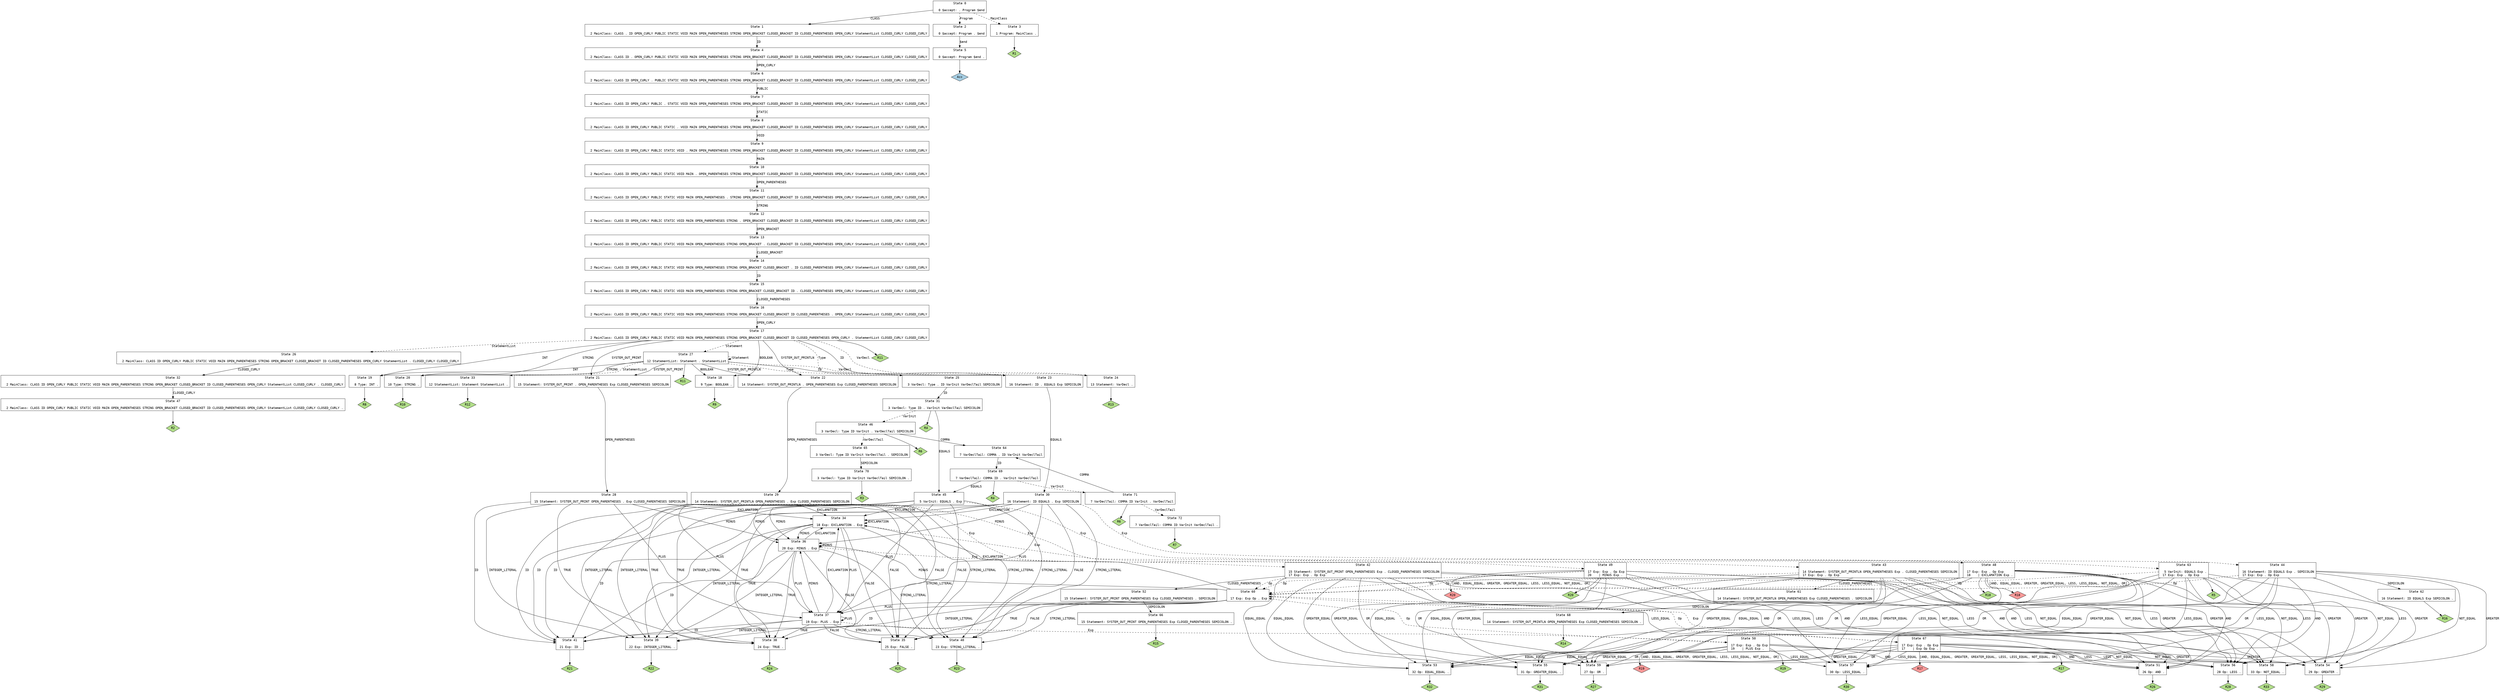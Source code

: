// Generated by GNU Bison 3.0.4.
// Report bugs to <bug-bison@gnu.org>.
// Home page: <http://www.gnu.org/software/bison/>.

digraph "parser.y"
{
  node [fontname = courier, shape = box, colorscheme = paired6]
  edge [fontname = courier]

  0 [label="State 0\n\l  0 $accept: . Program $end\l"]
  0 -> 1 [style=solid label="CLASS"]
  0 -> 2 [style=dashed label="Program"]
  0 -> 3 [style=dashed label="MainClass"]
  1 [label="State 1\n\l  2 MainClass: CLASS . ID OPEN_CURLY PUBLIC STATIC VOID MAIN OPEN_PARENTHESES STRING OPEN_BRACKET CLOSED_BRACKET ID CLOSED_PARENTHESES OPEN_CURLY StatementList CLOSED_CURLY CLOSED_CURLY\l"]
  1 -> 4 [style=solid label="ID"]
  2 [label="State 2\n\l  0 $accept: Program . $end\l"]
  2 -> 5 [style=solid label="$end"]
  3 [label="State 3\n\l  1 Program: MainClass .\l"]
  3 -> "3R1" [style=solid]
 "3R1" [label="R1", fillcolor=3, shape=diamond, style=filled]
  4 [label="State 4\n\l  2 MainClass: CLASS ID . OPEN_CURLY PUBLIC STATIC VOID MAIN OPEN_PARENTHESES STRING OPEN_BRACKET CLOSED_BRACKET ID CLOSED_PARENTHESES OPEN_CURLY StatementList CLOSED_CURLY CLOSED_CURLY\l"]
  4 -> 6 [style=solid label="OPEN_CURLY"]
  5 [label="State 5\n\l  0 $accept: Program $end .\l"]
  5 -> "5R0" [style=solid]
 "5R0" [label="Acc", fillcolor=1, shape=diamond, style=filled]
  6 [label="State 6\n\l  2 MainClass: CLASS ID OPEN_CURLY . PUBLIC STATIC VOID MAIN OPEN_PARENTHESES STRING OPEN_BRACKET CLOSED_BRACKET ID CLOSED_PARENTHESES OPEN_CURLY StatementList CLOSED_CURLY CLOSED_CURLY\l"]
  6 -> 7 [style=solid label="PUBLIC"]
  7 [label="State 7\n\l  2 MainClass: CLASS ID OPEN_CURLY PUBLIC . STATIC VOID MAIN OPEN_PARENTHESES STRING OPEN_BRACKET CLOSED_BRACKET ID CLOSED_PARENTHESES OPEN_CURLY StatementList CLOSED_CURLY CLOSED_CURLY\l"]
  7 -> 8 [style=solid label="STATIC"]
  8 [label="State 8\n\l  2 MainClass: CLASS ID OPEN_CURLY PUBLIC STATIC . VOID MAIN OPEN_PARENTHESES STRING OPEN_BRACKET CLOSED_BRACKET ID CLOSED_PARENTHESES OPEN_CURLY StatementList CLOSED_CURLY CLOSED_CURLY\l"]
  8 -> 9 [style=solid label="VOID"]
  9 [label="State 9\n\l  2 MainClass: CLASS ID OPEN_CURLY PUBLIC STATIC VOID . MAIN OPEN_PARENTHESES STRING OPEN_BRACKET CLOSED_BRACKET ID CLOSED_PARENTHESES OPEN_CURLY StatementList CLOSED_CURLY CLOSED_CURLY\l"]
  9 -> 10 [style=solid label="MAIN"]
  10 [label="State 10\n\l  2 MainClass: CLASS ID OPEN_CURLY PUBLIC STATIC VOID MAIN . OPEN_PARENTHESES STRING OPEN_BRACKET CLOSED_BRACKET ID CLOSED_PARENTHESES OPEN_CURLY StatementList CLOSED_CURLY CLOSED_CURLY\l"]
  10 -> 11 [style=solid label="OPEN_PARENTHESES"]
  11 [label="State 11\n\l  2 MainClass: CLASS ID OPEN_CURLY PUBLIC STATIC VOID MAIN OPEN_PARENTHESES . STRING OPEN_BRACKET CLOSED_BRACKET ID CLOSED_PARENTHESES OPEN_CURLY StatementList CLOSED_CURLY CLOSED_CURLY\l"]
  11 -> 12 [style=solid label="STRING"]
  12 [label="State 12\n\l  2 MainClass: CLASS ID OPEN_CURLY PUBLIC STATIC VOID MAIN OPEN_PARENTHESES STRING . OPEN_BRACKET CLOSED_BRACKET ID CLOSED_PARENTHESES OPEN_CURLY StatementList CLOSED_CURLY CLOSED_CURLY\l"]
  12 -> 13 [style=solid label="OPEN_BRACKET"]
  13 [label="State 13\n\l  2 MainClass: CLASS ID OPEN_CURLY PUBLIC STATIC VOID MAIN OPEN_PARENTHESES STRING OPEN_BRACKET . CLOSED_BRACKET ID CLOSED_PARENTHESES OPEN_CURLY StatementList CLOSED_CURLY CLOSED_CURLY\l"]
  13 -> 14 [style=solid label="CLOSED_BRACKET"]
  14 [label="State 14\n\l  2 MainClass: CLASS ID OPEN_CURLY PUBLIC STATIC VOID MAIN OPEN_PARENTHESES STRING OPEN_BRACKET CLOSED_BRACKET . ID CLOSED_PARENTHESES OPEN_CURLY StatementList CLOSED_CURLY CLOSED_CURLY\l"]
  14 -> 15 [style=solid label="ID"]
  15 [label="State 15\n\l  2 MainClass: CLASS ID OPEN_CURLY PUBLIC STATIC VOID MAIN OPEN_PARENTHESES STRING OPEN_BRACKET CLOSED_BRACKET ID . CLOSED_PARENTHESES OPEN_CURLY StatementList CLOSED_CURLY CLOSED_CURLY\l"]
  15 -> 16 [style=solid label="CLOSED_PARENTHESES"]
  16 [label="State 16\n\l  2 MainClass: CLASS ID OPEN_CURLY PUBLIC STATIC VOID MAIN OPEN_PARENTHESES STRING OPEN_BRACKET CLOSED_BRACKET ID CLOSED_PARENTHESES . OPEN_CURLY StatementList CLOSED_CURLY CLOSED_CURLY\l"]
  16 -> 17 [style=solid label="OPEN_CURLY"]
  17 [label="State 17\n\l  2 MainClass: CLASS ID OPEN_CURLY PUBLIC STATIC VOID MAIN OPEN_PARENTHESES STRING OPEN_BRACKET CLOSED_BRACKET ID CLOSED_PARENTHESES OPEN_CURLY . StatementList CLOSED_CURLY CLOSED_CURLY\l"]
  17 -> 18 [style=solid label="BOOLEAN"]
  17 -> 19 [style=solid label="INT"]
  17 -> 20 [style=solid label="STRING"]
  17 -> 21 [style=solid label="SYSTEM_OUT_PRINT"]
  17 -> 22 [style=solid label="SYSTEM_OUT_PRINTLN"]
  17 -> 23 [style=solid label="ID"]
  17 -> 24 [style=dashed label="VarDecl"]
  17 -> 25 [style=dashed label="Type"]
  17 -> 26 [style=dashed label="StatementList"]
  17 -> 27 [style=dashed label="Statement"]
  17 -> "17R11" [style=solid]
 "17R11" [label="R11", fillcolor=3, shape=diamond, style=filled]
  18 [label="State 18\n\l  9 Type: BOOLEAN .\l"]
  18 -> "18R9" [style=solid]
 "18R9" [label="R9", fillcolor=3, shape=diamond, style=filled]
  19 [label="State 19\n\l  8 Type: INT .\l"]
  19 -> "19R8" [style=solid]
 "19R8" [label="R8", fillcolor=3, shape=diamond, style=filled]
  20 [label="State 20\n\l 10 Type: STRING .\l"]
  20 -> "20R10" [style=solid]
 "20R10" [label="R10", fillcolor=3, shape=diamond, style=filled]
  21 [label="State 21\n\l 15 Statement: SYSTEM_OUT_PRINT . OPEN_PARENTHESES Exp CLOSED_PARENTHESES SEMICOLON\l"]
  21 -> 28 [style=solid label="OPEN_PARENTHESES"]
  22 [label="State 22\n\l 14 Statement: SYSTEM_OUT_PRINTLN . OPEN_PARENTHESES Exp CLOSED_PARENTHESES SEMICOLON\l"]
  22 -> 29 [style=solid label="OPEN_PARENTHESES"]
  23 [label="State 23\n\l 16 Statement: ID . EQUALS Exp SEMICOLON\l"]
  23 -> 30 [style=solid label="EQUALS"]
  24 [label="State 24\n\l 13 Statement: VarDecl .\l"]
  24 -> "24R13" [style=solid]
 "24R13" [label="R13", fillcolor=3, shape=diamond, style=filled]
  25 [label="State 25\n\l  3 VarDecl: Type . ID VarInit VarDeclTail SEMICOLON\l"]
  25 -> 31 [style=solid label="ID"]
  26 [label="State 26\n\l  2 MainClass: CLASS ID OPEN_CURLY PUBLIC STATIC VOID MAIN OPEN_PARENTHESES STRING OPEN_BRACKET CLOSED_BRACKET ID CLOSED_PARENTHESES OPEN_CURLY StatementList . CLOSED_CURLY CLOSED_CURLY\l"]
  26 -> 32 [style=solid label="CLOSED_CURLY"]
  27 [label="State 27\n\l 12 StatementList: Statement . StatementList\l"]
  27 -> 18 [style=solid label="BOOLEAN"]
  27 -> 19 [style=solid label="INT"]
  27 -> 20 [style=solid label="STRING"]
  27 -> 21 [style=solid label="SYSTEM_OUT_PRINT"]
  27 -> 22 [style=solid label="SYSTEM_OUT_PRINTLN"]
  27 -> 23 [style=solid label="ID"]
  27 -> 24 [style=dashed label="VarDecl"]
  27 -> 25 [style=dashed label="Type"]
  27 -> 33 [style=dashed label="StatementList"]
  27 -> 27 [style=dashed label="Statement"]
  27 -> "27R11" [style=solid]
 "27R11" [label="R11", fillcolor=3, shape=diamond, style=filled]
  28 [label="State 28\n\l 15 Statement: SYSTEM_OUT_PRINT OPEN_PARENTHESES . Exp CLOSED_PARENTHESES SEMICOLON\l"]
  28 -> 34 [style=solid label="EXCLAMATION"]
  28 -> 35 [style=solid label="FALSE"]
  28 -> 36 [style=solid label="MINUS"]
  28 -> 37 [style=solid label="PLUS"]
  28 -> 38 [style=solid label="TRUE"]
  28 -> 39 [style=solid label="INTEGER_LITERAL"]
  28 -> 40 [style=solid label="STRING_LITERAL"]
  28 -> 41 [style=solid label="ID"]
  28 -> 42 [style=dashed label="Exp"]
  29 [label="State 29\n\l 14 Statement: SYSTEM_OUT_PRINTLN OPEN_PARENTHESES . Exp CLOSED_PARENTHESES SEMICOLON\l"]
  29 -> 34 [style=solid label="EXCLAMATION"]
  29 -> 35 [style=solid label="FALSE"]
  29 -> 36 [style=solid label="MINUS"]
  29 -> 37 [style=solid label="PLUS"]
  29 -> 38 [style=solid label="TRUE"]
  29 -> 39 [style=solid label="INTEGER_LITERAL"]
  29 -> 40 [style=solid label="STRING_LITERAL"]
  29 -> 41 [style=solid label="ID"]
  29 -> 43 [style=dashed label="Exp"]
  30 [label="State 30\n\l 16 Statement: ID EQUALS . Exp SEMICOLON\l"]
  30 -> 34 [style=solid label="EXCLAMATION"]
  30 -> 35 [style=solid label="FALSE"]
  30 -> 36 [style=solid label="MINUS"]
  30 -> 37 [style=solid label="PLUS"]
  30 -> 38 [style=solid label="TRUE"]
  30 -> 39 [style=solid label="INTEGER_LITERAL"]
  30 -> 40 [style=solid label="STRING_LITERAL"]
  30 -> 41 [style=solid label="ID"]
  30 -> 44 [style=dashed label="Exp"]
  31 [label="State 31\n\l  3 VarDecl: Type ID . VarInit VarDeclTail SEMICOLON\l"]
  31 -> 45 [style=solid label="EQUALS"]
  31 -> 46 [style=dashed label="VarInit"]
  31 -> "31R4" [style=solid]
 "31R4" [label="R4", fillcolor=3, shape=diamond, style=filled]
  32 [label="State 32\n\l  2 MainClass: CLASS ID OPEN_CURLY PUBLIC STATIC VOID MAIN OPEN_PARENTHESES STRING OPEN_BRACKET CLOSED_BRACKET ID CLOSED_PARENTHESES OPEN_CURLY StatementList CLOSED_CURLY . CLOSED_CURLY\l"]
  32 -> 47 [style=solid label="CLOSED_CURLY"]
  33 [label="State 33\n\l 12 StatementList: Statement StatementList .\l"]
  33 -> "33R12" [style=solid]
 "33R12" [label="R12", fillcolor=3, shape=diamond, style=filled]
  34 [label="State 34\n\l 18 Exp: EXCLAMATION . Exp\l"]
  34 -> 34 [style=solid label="EXCLAMATION"]
  34 -> 35 [style=solid label="FALSE"]
  34 -> 36 [style=solid label="MINUS"]
  34 -> 37 [style=solid label="PLUS"]
  34 -> 38 [style=solid label="TRUE"]
  34 -> 39 [style=solid label="INTEGER_LITERAL"]
  34 -> 40 [style=solid label="STRING_LITERAL"]
  34 -> 41 [style=solid label="ID"]
  34 -> 48 [style=dashed label="Exp"]
  35 [label="State 35\n\l 25 Exp: FALSE .\l"]
  35 -> "35R25" [style=solid]
 "35R25" [label="R25", fillcolor=3, shape=diamond, style=filled]
  36 [label="State 36\n\l 20 Exp: MINUS . Exp\l"]
  36 -> 34 [style=solid label="EXCLAMATION"]
  36 -> 35 [style=solid label="FALSE"]
  36 -> 36 [style=solid label="MINUS"]
  36 -> 37 [style=solid label="PLUS"]
  36 -> 38 [style=solid label="TRUE"]
  36 -> 39 [style=solid label="INTEGER_LITERAL"]
  36 -> 40 [style=solid label="STRING_LITERAL"]
  36 -> 41 [style=solid label="ID"]
  36 -> 49 [style=dashed label="Exp"]
  37 [label="State 37\n\l 19 Exp: PLUS . Exp\l"]
  37 -> 34 [style=solid label="EXCLAMATION"]
  37 -> 35 [style=solid label="FALSE"]
  37 -> 36 [style=solid label="MINUS"]
  37 -> 37 [style=solid label="PLUS"]
  37 -> 38 [style=solid label="TRUE"]
  37 -> 39 [style=solid label="INTEGER_LITERAL"]
  37 -> 40 [style=solid label="STRING_LITERAL"]
  37 -> 41 [style=solid label="ID"]
  37 -> 50 [style=dashed label="Exp"]
  38 [label="State 38\n\l 24 Exp: TRUE .\l"]
  38 -> "38R24" [style=solid]
 "38R24" [label="R24", fillcolor=3, shape=diamond, style=filled]
  39 [label="State 39\n\l 22 Exp: INTEGER_LITERAL .\l"]
  39 -> "39R22" [style=solid]
 "39R22" [label="R22", fillcolor=3, shape=diamond, style=filled]
  40 [label="State 40\n\l 23 Exp: STRING_LITERAL .\l"]
  40 -> "40R23" [style=solid]
 "40R23" [label="R23", fillcolor=3, shape=diamond, style=filled]
  41 [label="State 41\n\l 21 Exp: ID .\l"]
  41 -> "41R21" [style=solid]
 "41R21" [label="R21", fillcolor=3, shape=diamond, style=filled]
  42 [label="State 42\n\l 15 Statement: SYSTEM_OUT_PRINT OPEN_PARENTHESES Exp . CLOSED_PARENTHESES SEMICOLON\l 17 Exp: Exp . Op Exp\l"]
  42 -> 51 [style=solid label="AND"]
  42 -> 52 [style=solid label="CLOSED_PARENTHESES"]
  42 -> 53 [style=solid label="EQUAL_EQUAL"]
  42 -> 54 [style=solid label="GREATER"]
  42 -> 55 [style=solid label="GREATER_EQUAL"]
  42 -> 56 [style=solid label="LESS"]
  42 -> 57 [style=solid label="LESS_EQUAL"]
  42 -> 58 [style=solid label="NOT_EQUAL"]
  42 -> 59 [style=solid label="OR"]
  42 -> 60 [style=dashed label="Op"]
  43 [label="State 43\n\l 14 Statement: SYSTEM_OUT_PRINTLN OPEN_PARENTHESES Exp . CLOSED_PARENTHESES SEMICOLON\l 17 Exp: Exp . Op Exp\l"]
  43 -> 51 [style=solid label="AND"]
  43 -> 61 [style=solid label="CLOSED_PARENTHESES"]
  43 -> 53 [style=solid label="EQUAL_EQUAL"]
  43 -> 54 [style=solid label="GREATER"]
  43 -> 55 [style=solid label="GREATER_EQUAL"]
  43 -> 56 [style=solid label="LESS"]
  43 -> 57 [style=solid label="LESS_EQUAL"]
  43 -> 58 [style=solid label="NOT_EQUAL"]
  43 -> 59 [style=solid label="OR"]
  43 -> 60 [style=dashed label="Op"]
  44 [label="State 44\n\l 16 Statement: ID EQUALS Exp . SEMICOLON\l 17 Exp: Exp . Op Exp\l"]
  44 -> 51 [style=solid label="AND"]
  44 -> 53 [style=solid label="EQUAL_EQUAL"]
  44 -> 54 [style=solid label="GREATER"]
  44 -> 55 [style=solid label="GREATER_EQUAL"]
  44 -> 56 [style=solid label="LESS"]
  44 -> 57 [style=solid label="LESS_EQUAL"]
  44 -> 58 [style=solid label="NOT_EQUAL"]
  44 -> 59 [style=solid label="OR"]
  44 -> 62 [style=solid label="SEMICOLON"]
  44 -> 60 [style=dashed label="Op"]
  45 [label="State 45\n\l  5 VarInit: EQUALS . Exp\l"]
  45 -> 34 [style=solid label="EXCLAMATION"]
  45 -> 35 [style=solid label="FALSE"]
  45 -> 36 [style=solid label="MINUS"]
  45 -> 37 [style=solid label="PLUS"]
  45 -> 38 [style=solid label="TRUE"]
  45 -> 39 [style=solid label="INTEGER_LITERAL"]
  45 -> 40 [style=solid label="STRING_LITERAL"]
  45 -> 41 [style=solid label="ID"]
  45 -> 63 [style=dashed label="Exp"]
  46 [label="State 46\n\l  3 VarDecl: Type ID VarInit . VarDeclTail SEMICOLON\l"]
  46 -> 64 [style=solid label="COMMA"]
  46 -> 65 [style=dashed label="VarDeclTail"]
  46 -> "46R6" [style=solid]
 "46R6" [label="R6", fillcolor=3, shape=diamond, style=filled]
  47 [label="State 47\n\l  2 MainClass: CLASS ID OPEN_CURLY PUBLIC STATIC VOID MAIN OPEN_PARENTHESES STRING OPEN_BRACKET CLOSED_BRACKET ID CLOSED_PARENTHESES OPEN_CURLY StatementList CLOSED_CURLY CLOSED_CURLY .\l"]
  47 -> "47R2" [style=solid]
 "47R2" [label="R2", fillcolor=3, shape=diamond, style=filled]
  48 [label="State 48\n\l 17 Exp: Exp . Op Exp\l 18    | EXCLAMATION Exp .\l"]
  48 -> 51 [style=solid label="AND"]
  48 -> 53 [style=solid label="EQUAL_EQUAL"]
  48 -> 54 [style=solid label="GREATER"]
  48 -> 55 [style=solid label="GREATER_EQUAL"]
  48 -> 56 [style=solid label="LESS"]
  48 -> 57 [style=solid label="LESS_EQUAL"]
  48 -> 58 [style=solid label="NOT_EQUAL"]
  48 -> 59 [style=solid label="OR"]
  48 -> 60 [style=dashed label="Op"]
  48 -> "48R18d" [label="[AND, EQUAL_EQUAL, GREATER, GREATER_EQUAL, LESS, LESS_EQUAL, NOT_EQUAL, OR]", style=solid]
 "48R18d" [label="R18", fillcolor=5, shape=diamond, style=filled]
  48 -> "48R18" [style=solid]
 "48R18" [label="R18", fillcolor=3, shape=diamond, style=filled]
  49 [label="State 49\n\l 17 Exp: Exp . Op Exp\l 20    | MINUS Exp .\l"]
  49 -> 51 [style=solid label="AND"]
  49 -> 53 [style=solid label="EQUAL_EQUAL"]
  49 -> 54 [style=solid label="GREATER"]
  49 -> 55 [style=solid label="GREATER_EQUAL"]
  49 -> 56 [style=solid label="LESS"]
  49 -> 57 [style=solid label="LESS_EQUAL"]
  49 -> 58 [style=solid label="NOT_EQUAL"]
  49 -> 59 [style=solid label="OR"]
  49 -> 60 [style=dashed label="Op"]
  49 -> "49R20d" [label="[AND, EQUAL_EQUAL, GREATER, GREATER_EQUAL, LESS, LESS_EQUAL, NOT_EQUAL, OR]", style=solid]
 "49R20d" [label="R20", fillcolor=5, shape=diamond, style=filled]
  49 -> "49R20" [style=solid]
 "49R20" [label="R20", fillcolor=3, shape=diamond, style=filled]
  50 [label="State 50\n\l 17 Exp: Exp . Op Exp\l 19    | PLUS Exp .\l"]
  50 -> 51 [style=solid label="AND"]
  50 -> 53 [style=solid label="EQUAL_EQUAL"]
  50 -> 54 [style=solid label="GREATER"]
  50 -> 55 [style=solid label="GREATER_EQUAL"]
  50 -> 56 [style=solid label="LESS"]
  50 -> 57 [style=solid label="LESS_EQUAL"]
  50 -> 58 [style=solid label="NOT_EQUAL"]
  50 -> 59 [style=solid label="OR"]
  50 -> 60 [style=dashed label="Op"]
  50 -> "50R19d" [label="[AND, EQUAL_EQUAL, GREATER, GREATER_EQUAL, LESS, LESS_EQUAL, NOT_EQUAL, OR]", style=solid]
 "50R19d" [label="R19", fillcolor=5, shape=diamond, style=filled]
  50 -> "50R19" [style=solid]
 "50R19" [label="R19", fillcolor=3, shape=diamond, style=filled]
  51 [label="State 51\n\l 26 Op: AND .\l"]
  51 -> "51R26" [style=solid]
 "51R26" [label="R26", fillcolor=3, shape=diamond, style=filled]
  52 [label="State 52\n\l 15 Statement: SYSTEM_OUT_PRINT OPEN_PARENTHESES Exp CLOSED_PARENTHESES . SEMICOLON\l"]
  52 -> 66 [style=solid label="SEMICOLON"]
  53 [label="State 53\n\l 32 Op: EQUAL_EQUAL .\l"]
  53 -> "53R32" [style=solid]
 "53R32" [label="R32", fillcolor=3, shape=diamond, style=filled]
  54 [label="State 54\n\l 29 Op: GREATER .\l"]
  54 -> "54R29" [style=solid]
 "54R29" [label="R29", fillcolor=3, shape=diamond, style=filled]
  55 [label="State 55\n\l 31 Op: GREATER_EQUAL .\l"]
  55 -> "55R31" [style=solid]
 "55R31" [label="R31", fillcolor=3, shape=diamond, style=filled]
  56 [label="State 56\n\l 28 Op: LESS .\l"]
  56 -> "56R28" [style=solid]
 "56R28" [label="R28", fillcolor=3, shape=diamond, style=filled]
  57 [label="State 57\n\l 30 Op: LESS_EQUAL .\l"]
  57 -> "57R30" [style=solid]
 "57R30" [label="R30", fillcolor=3, shape=diamond, style=filled]
  58 [label="State 58\n\l 33 Op: NOT_EQUAL .\l"]
  58 -> "58R33" [style=solid]
 "58R33" [label="R33", fillcolor=3, shape=diamond, style=filled]
  59 [label="State 59\n\l 27 Op: OR .\l"]
  59 -> "59R27" [style=solid]
 "59R27" [label="R27", fillcolor=3, shape=diamond, style=filled]
  60 [label="State 60\n\l 17 Exp: Exp Op . Exp\l"]
  60 -> 34 [style=solid label="EXCLAMATION"]
  60 -> 35 [style=solid label="FALSE"]
  60 -> 36 [style=solid label="MINUS"]
  60 -> 37 [style=solid label="PLUS"]
  60 -> 38 [style=solid label="TRUE"]
  60 -> 39 [style=solid label="INTEGER_LITERAL"]
  60 -> 40 [style=solid label="STRING_LITERAL"]
  60 -> 41 [style=solid label="ID"]
  60 -> 67 [style=dashed label="Exp"]
  61 [label="State 61\n\l 14 Statement: SYSTEM_OUT_PRINTLN OPEN_PARENTHESES Exp CLOSED_PARENTHESES . SEMICOLON\l"]
  61 -> 68 [style=solid label="SEMICOLON"]
  62 [label="State 62\n\l 16 Statement: ID EQUALS Exp SEMICOLON .\l"]
  62 -> "62R16" [style=solid]
 "62R16" [label="R16", fillcolor=3, shape=diamond, style=filled]
  63 [label="State 63\n\l  5 VarInit: EQUALS Exp .\l 17 Exp: Exp . Op Exp\l"]
  63 -> 51 [style=solid label="AND"]
  63 -> 53 [style=solid label="EQUAL_EQUAL"]
  63 -> 54 [style=solid label="GREATER"]
  63 -> 55 [style=solid label="GREATER_EQUAL"]
  63 -> 56 [style=solid label="LESS"]
  63 -> 57 [style=solid label="LESS_EQUAL"]
  63 -> 58 [style=solid label="NOT_EQUAL"]
  63 -> 59 [style=solid label="OR"]
  63 -> 60 [style=dashed label="Op"]
  63 -> "63R5" [style=solid]
 "63R5" [label="R5", fillcolor=3, shape=diamond, style=filled]
  64 [label="State 64\n\l  7 VarDeclTail: COMMA . ID VarInit VarDeclTail\l"]
  64 -> 69 [style=solid label="ID"]
  65 [label="State 65\n\l  3 VarDecl: Type ID VarInit VarDeclTail . SEMICOLON\l"]
  65 -> 70 [style=solid label="SEMICOLON"]
  66 [label="State 66\n\l 15 Statement: SYSTEM_OUT_PRINT OPEN_PARENTHESES Exp CLOSED_PARENTHESES SEMICOLON .\l"]
  66 -> "66R15" [style=solid]
 "66R15" [label="R15", fillcolor=3, shape=diamond, style=filled]
  67 [label="State 67\n\l 17 Exp: Exp . Op Exp\l 17    | Exp Op Exp .\l"]
  67 -> 51 [style=solid label="AND"]
  67 -> 53 [style=solid label="EQUAL_EQUAL"]
  67 -> 54 [style=solid label="GREATER"]
  67 -> 55 [style=solid label="GREATER_EQUAL"]
  67 -> 56 [style=solid label="LESS"]
  67 -> 57 [style=solid label="LESS_EQUAL"]
  67 -> 58 [style=solid label="NOT_EQUAL"]
  67 -> 59 [style=solid label="OR"]
  67 -> 60 [style=dashed label="Op"]
  67 -> "67R17d" [label="[AND, EQUAL_EQUAL, GREATER, GREATER_EQUAL, LESS, LESS_EQUAL, NOT_EQUAL, OR]", style=solid]
 "67R17d" [label="R17", fillcolor=5, shape=diamond, style=filled]
  67 -> "67R17" [style=solid]
 "67R17" [label="R17", fillcolor=3, shape=diamond, style=filled]
  68 [label="State 68\n\l 14 Statement: SYSTEM_OUT_PRINTLN OPEN_PARENTHESES Exp CLOSED_PARENTHESES SEMICOLON .\l"]
  68 -> "68R14" [style=solid]
 "68R14" [label="R14", fillcolor=3, shape=diamond, style=filled]
  69 [label="State 69\n\l  7 VarDeclTail: COMMA ID . VarInit VarDeclTail\l"]
  69 -> 45 [style=solid label="EQUALS"]
  69 -> 71 [style=dashed label="VarInit"]
  69 -> "69R4" [style=solid]
 "69R4" [label="R4", fillcolor=3, shape=diamond, style=filled]
  70 [label="State 70\n\l  3 VarDecl: Type ID VarInit VarDeclTail SEMICOLON .\l"]
  70 -> "70R3" [style=solid]
 "70R3" [label="R3", fillcolor=3, shape=diamond, style=filled]
  71 [label="State 71\n\l  7 VarDeclTail: COMMA ID VarInit . VarDeclTail\l"]
  71 -> 64 [style=solid label="COMMA"]
  71 -> 72 [style=dashed label="VarDeclTail"]
  71 -> "71R6" [style=solid]
 "71R6" [label="R6", fillcolor=3, shape=diamond, style=filled]
  72 [label="State 72\n\l  7 VarDeclTail: COMMA ID VarInit VarDeclTail .\l"]
  72 -> "72R7" [style=solid]
 "72R7" [label="R7", fillcolor=3, shape=diamond, style=filled]
}
